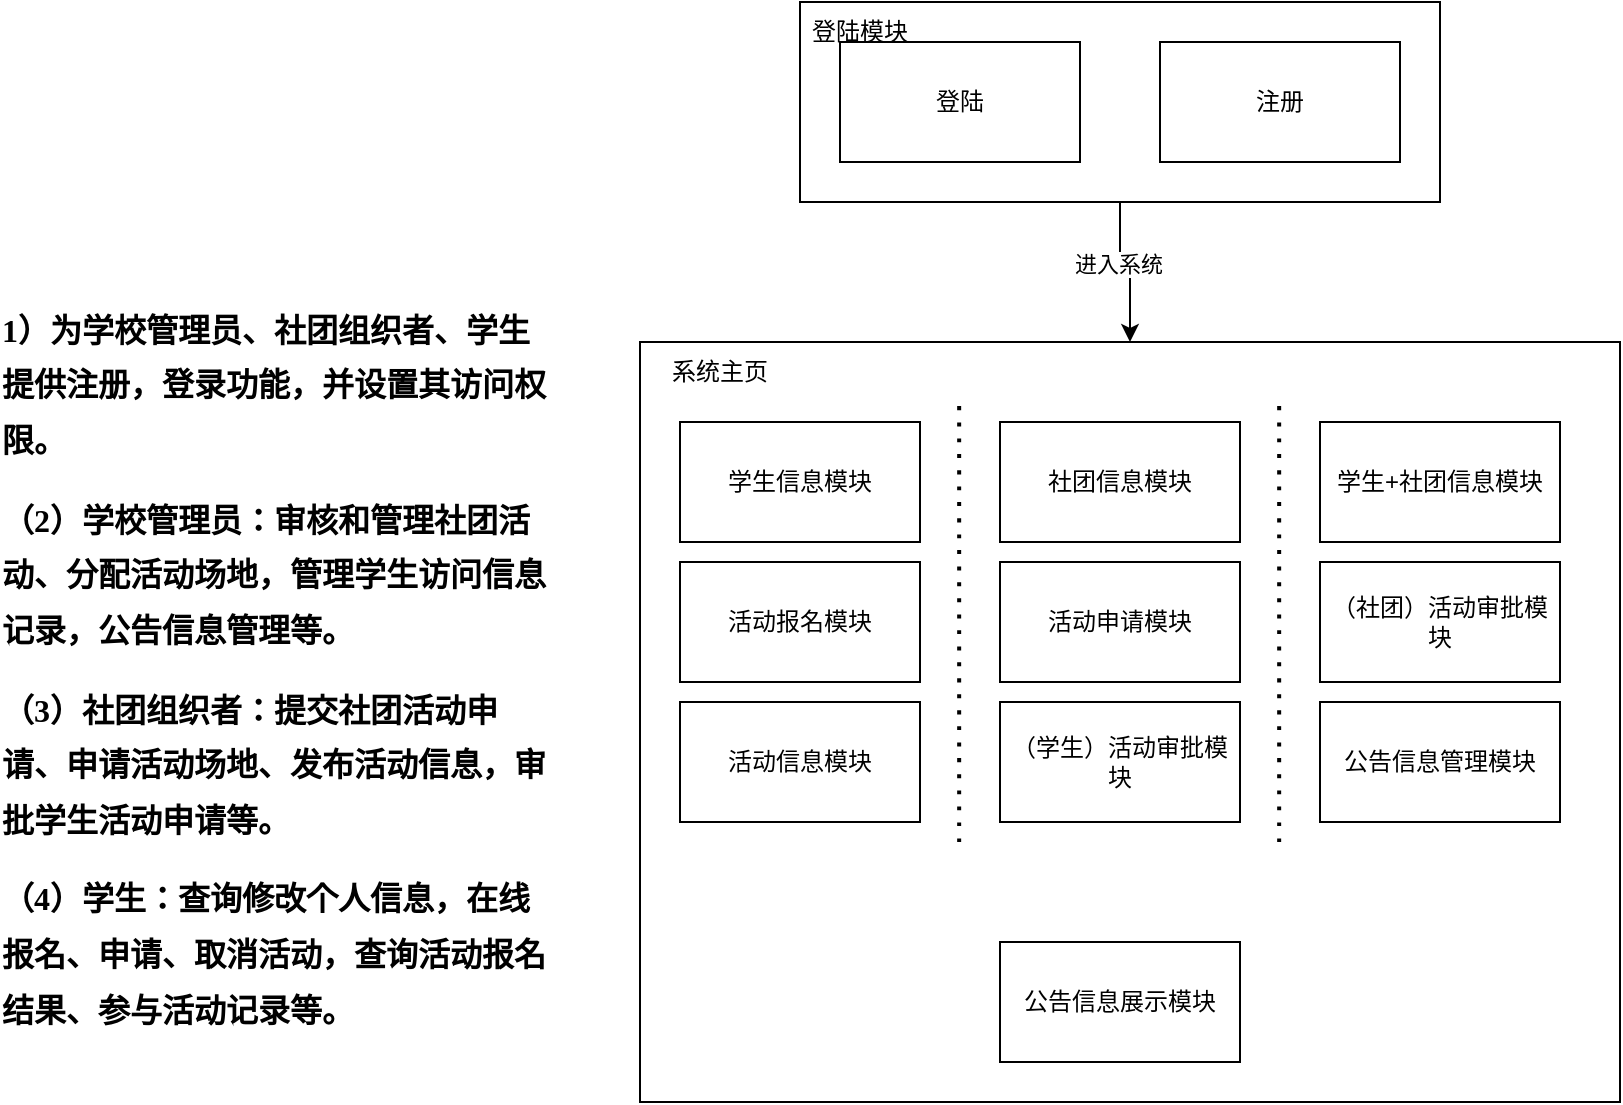 <mxfile version="26.2.14">
  <diagram name="第 1 页" id="xV98_gQhv80PoWb9aY1c">
    <mxGraphModel dx="2331" dy="670" grid="1" gridSize="10" guides="1" tooltips="1" connect="1" arrows="1" fold="1" page="1" pageScale="1" pageWidth="827" pageHeight="1169" math="1" shadow="0">
      <root>
        <mxCell id="0" />
        <mxCell id="1" parent="0" />
        <mxCell id="4lsJWDNMiE7AItTsOjAv-5" value="" style="edgeStyle=orthogonalEdgeStyle;rounded=0;orthogonalLoop=1;jettySize=auto;html=1;entryX=0.5;entryY=0;entryDx=0;entryDy=0;" parent="1" source="4lsJWDNMiE7AItTsOjAv-3" target="4lsJWDNMiE7AItTsOjAv-16" edge="1">
          <mxGeometry relative="1" as="geometry">
            <mxPoint y="270" as="targetPoint" />
          </mxGeometry>
        </mxCell>
        <mxCell id="4lsJWDNMiE7AItTsOjAv-14" value="进入系统" style="edgeLabel;html=1;align=center;verticalAlign=middle;resizable=0;points=[];" parent="4lsJWDNMiE7AItTsOjAv-5" vertex="1" connectable="0">
          <mxGeometry x="-0.173" y="-1" relative="1" as="geometry">
            <mxPoint as="offset" />
          </mxGeometry>
        </mxCell>
        <mxCell id="4lsJWDNMiE7AItTsOjAv-3" value="" style="rounded=0;whiteSpace=wrap;html=1;" parent="1" vertex="1">
          <mxGeometry x="-160" y="20" width="320" height="100" as="geometry" />
        </mxCell>
        <mxCell id="4lsJWDNMiE7AItTsOjAv-1" value="登陆" style="rounded=0;whiteSpace=wrap;html=1;" parent="1" vertex="1">
          <mxGeometry x="-140" y="40" width="120" height="60" as="geometry" />
        </mxCell>
        <mxCell id="4lsJWDNMiE7AItTsOjAv-2" value="注册" style="rounded=0;whiteSpace=wrap;html=1;" parent="1" vertex="1">
          <mxGeometry x="20" y="40" width="120" height="60" as="geometry" />
        </mxCell>
        <mxCell id="4lsJWDNMiE7AItTsOjAv-16" value="." style="rounded=0;whiteSpace=wrap;html=1;" parent="1" vertex="1">
          <mxGeometry x="-240" y="190" width="490" height="380" as="geometry" />
        </mxCell>
        <mxCell id="4lsJWDNMiE7AItTsOjAv-19" value="学生信息模块" style="rounded=0;whiteSpace=wrap;html=1;" parent="1" vertex="1">
          <mxGeometry x="-220" y="230" width="120" height="60" as="geometry" />
        </mxCell>
        <mxCell id="4lsJWDNMiE7AItTsOjAv-20" value="活动报名&lt;span style=&quot;background-color: transparent; color: light-dark(rgb(0, 0, 0), rgb(255, 255, 255));&quot;&gt;模块&lt;/span&gt;" style="rounded=0;whiteSpace=wrap;html=1;" parent="1" vertex="1">
          <mxGeometry x="-220" y="300" width="120" height="60" as="geometry" />
        </mxCell>
        <mxCell id="4lsJWDNMiE7AItTsOjAv-21" value="系统主页" style="text;html=1;align=center;verticalAlign=middle;whiteSpace=wrap;rounded=0;" parent="1" vertex="1">
          <mxGeometry x="-230" y="190" width="60" height="30" as="geometry" />
        </mxCell>
        <mxCell id="4lsJWDNMiE7AItTsOjAv-22" value="登陆模块" style="text;html=1;align=center;verticalAlign=middle;whiteSpace=wrap;rounded=0;" parent="1" vertex="1">
          <mxGeometry x="-160" y="20" width="60" height="30" as="geometry" />
        </mxCell>
        <mxCell id="4lsJWDNMiE7AItTsOjAv-23" value="&lt;p style=&quot;text-align:left;line-height:20.0pt;&lt;br/&gt;mso-line-height-rule:exactly&quot; align=&quot;left&quot; class=&quot;MsoNormal&quot;&gt;&lt;b&gt;&lt;font face=&quot;Comic Sans MS&quot;&gt;&lt;span style=&quot;font-size:12.0pt;&lt;br/&gt;mso-bidi-font-weight:bold&quot; lang=&quot;EN-US&quot;&gt;1&lt;/span&gt;&lt;span style=&quot;font-size:12.0pt;font-family:&lt;br/&gt;宋体;mso-ascii-font-family:&amp;quot;Times New Roman&amp;quot;;mso-hansi-font-family:&amp;quot;Times New Roman&amp;quot;;&lt;br/&gt;mso-bidi-font-weight:bold&quot;&gt;）为学校管理员、社团组织者、学生提供注册，登录功能，并设置其访问权限。&lt;/span&gt;&lt;/font&gt;&lt;/b&gt;&lt;/p&gt;&lt;p style=&quot;text-align:left;line-height:20.0pt;&lt;br/&gt;mso-line-height-rule:exactly&quot; align=&quot;left&quot; class=&quot;MsoNormal&quot;&gt;&lt;b&gt;&lt;font face=&quot;Comic Sans MS&quot;&gt;&lt;span style=&quot;background-color: transparent; color: light-dark(rgb(0, 0, 0), rgb(255, 255, 255)); font-size: 12pt;&quot;&gt;（&lt;/span&gt;&lt;span style=&quot;background-color: transparent; color: light-dark(rgb(0, 0, 0), rgb(255, 255, 255)); font-size: 12pt;&quot; lang=&quot;EN-US&quot;&gt;2&lt;/span&gt;&lt;span style=&quot;background-color: transparent; color: light-dark(rgb(0, 0, 0), rgb(255, 255, 255)); font-size: 12pt;&quot;&gt;）学校管理员：审核和管理社团活动、分配活动场地，管理学生访问信息记录，公告信息管理等。&lt;/span&gt;&lt;/font&gt;&lt;/b&gt;&lt;/p&gt;&lt;p style=&quot;text-align:left;line-height:20.0pt;&lt;br/&gt;mso-line-height-rule:exactly&quot; align=&quot;left&quot; class=&quot;MsoNormal&quot;&gt;&lt;b&gt;&lt;font face=&quot;Comic Sans MS&quot;&gt;&lt;span style=&quot;background-color: transparent; color: light-dark(rgb(0, 0, 0), rgb(255, 255, 255)); font-size: 12pt;&quot;&gt;（&lt;/span&gt;&lt;span style=&quot;background-color: transparent; color: light-dark(rgb(0, 0, 0), rgb(255, 255, 255)); font-size: 12pt;&quot; lang=&quot;EN-US&quot;&gt;3&lt;/span&gt;&lt;span style=&quot;background-color: transparent; color: light-dark(rgb(0, 0, 0), rgb(255, 255, 255)); font-size: 12pt;&quot;&gt;）社团组织者：提交社团活动申请、申请活动场地、发布活动信息，审批学生活动申请等。&lt;/span&gt;&lt;/font&gt;&lt;/b&gt;&lt;/p&gt;&lt;p style=&quot;text-align:left;line-height:20.0pt;&lt;br/&gt;mso-line-height-rule:exactly&quot; align=&quot;left&quot; class=&quot;MsoNormal&quot;&gt;&lt;b&gt;&lt;font face=&quot;Comic Sans MS&quot;&gt;&lt;span style=&quot;background-color: transparent; color: light-dark(rgb(0, 0, 0), rgb(255, 255, 255)); text-align: center; font-size: 12pt;&quot;&gt;（&lt;/span&gt;&lt;span style=&quot;background-color: transparent; color: light-dark(rgb(0, 0, 0), rgb(255, 255, 255)); text-align: center; font-size: 12pt;&quot; lang=&quot;EN-US&quot;&gt;4&lt;/span&gt;&lt;span style=&quot;background-color: transparent; color: light-dark(rgb(0, 0, 0), rgb(255, 255, 255)); text-align: center; font-size: 12pt;&quot;&gt;）学生：查询修改个人信息，在线报名、申请、取消活动，查询活动报名结果、参与活动记录等。&lt;/span&gt;&lt;/font&gt;&lt;/b&gt;&lt;/p&gt;" style="text;html=1;align=center;verticalAlign=middle;whiteSpace=wrap;rounded=0;" parent="1" vertex="1">
          <mxGeometry x="-560" y="220" width="280" height="270" as="geometry" />
        </mxCell>
        <mxCell id="4lsJWDNMiE7AItTsOjAv-24" value="活动信息模块" style="rounded=0;whiteSpace=wrap;html=1;" parent="1" vertex="1">
          <mxGeometry x="-220" y="370" width="120" height="60" as="geometry" />
        </mxCell>
        <mxCell id="2t3s7k9Ow33OZpQbPf5Z-2" value="" style="endArrow=none;dashed=1;html=1;dashPattern=1 3;strokeWidth=2;rounded=0;fontFamily=Architects Daughter;fontSource=https%3A%2F%2Ffonts.googleapis.com%2Fcss%3Ffamily%3DArchitects%2BDaughter;fontSize=16;startSize=14;endSize=14;sourcePerimeterSpacing=8;targetPerimeterSpacing=8;curved=1;" parent="1" edge="1">
          <mxGeometry width="50" height="50" relative="1" as="geometry">
            <mxPoint x="-80.42" y="440" as="sourcePoint" />
            <mxPoint x="-80.42" y="220" as="targetPoint" />
          </mxGeometry>
        </mxCell>
        <mxCell id="2t3s7k9Ow33OZpQbPf5Z-3" value="社团信息模块" style="rounded=0;whiteSpace=wrap;html=1;" parent="1" vertex="1">
          <mxGeometry x="-60" y="230" width="120" height="60" as="geometry" />
        </mxCell>
        <mxCell id="2t3s7k9Ow33OZpQbPf5Z-4" value="活动申请&lt;span style=&quot;background-color: transparent; color: light-dark(rgb(0, 0, 0), rgb(255, 255, 255));&quot;&gt;模块&lt;/span&gt;" style="rounded=0;whiteSpace=wrap;html=1;" parent="1" vertex="1">
          <mxGeometry x="-60" y="300" width="120" height="60" as="geometry" />
        </mxCell>
        <mxCell id="2t3s7k9Ow33OZpQbPf5Z-5" value="（学生）活动审批&lt;span style=&quot;background-color: transparent; color: light-dark(rgb(0, 0, 0), rgb(255, 255, 255));&quot;&gt;模块&lt;/span&gt;" style="rounded=0;whiteSpace=wrap;html=1;" parent="1" vertex="1">
          <mxGeometry x="-60" y="370" width="120" height="60" as="geometry" />
        </mxCell>
        <mxCell id="2t3s7k9Ow33OZpQbPf5Z-6" value="" style="endArrow=none;dashed=1;html=1;dashPattern=1 3;strokeWidth=2;rounded=0;fontFamily=Architects Daughter;fontSource=https%3A%2F%2Ffonts.googleapis.com%2Fcss%3Ffamily%3DArchitects%2BDaughter;fontSize=16;startSize=14;endSize=14;sourcePerimeterSpacing=8;targetPerimeterSpacing=8;curved=1;" parent="1" edge="1">
          <mxGeometry width="50" height="50" relative="1" as="geometry">
            <mxPoint x="79.58" y="440" as="sourcePoint" />
            <mxPoint x="79.58" y="220" as="targetPoint" />
          </mxGeometry>
        </mxCell>
        <mxCell id="2t3s7k9Ow33OZpQbPf5Z-7" value="学生+社团信息模块" style="rounded=0;whiteSpace=wrap;html=1;" parent="1" vertex="1">
          <mxGeometry x="100" y="230" width="120" height="60" as="geometry" />
        </mxCell>
        <mxCell id="2t3s7k9Ow33OZpQbPf5Z-8" value="（社团）活动审批&lt;span style=&quot;background-color: transparent; color: light-dark(rgb(0, 0, 0), rgb(255, 255, 255));&quot;&gt;模块&lt;/span&gt;" style="rounded=0;whiteSpace=wrap;html=1;" parent="1" vertex="1">
          <mxGeometry x="100" y="300" width="120" height="60" as="geometry" />
        </mxCell>
        <mxCell id="ofHFmK88YUWarBVrOSfO-2" value="公告信息展示模块" style="rounded=0;whiteSpace=wrap;html=1;" vertex="1" parent="1">
          <mxGeometry x="-60" y="490" width="120" height="60" as="geometry" />
        </mxCell>
        <mxCell id="ofHFmK88YUWarBVrOSfO-4" value="公告信息管理模块" style="rounded=0;whiteSpace=wrap;html=1;" vertex="1" parent="1">
          <mxGeometry x="100" y="370" width="120" height="60" as="geometry" />
        </mxCell>
      </root>
    </mxGraphModel>
  </diagram>
</mxfile>
